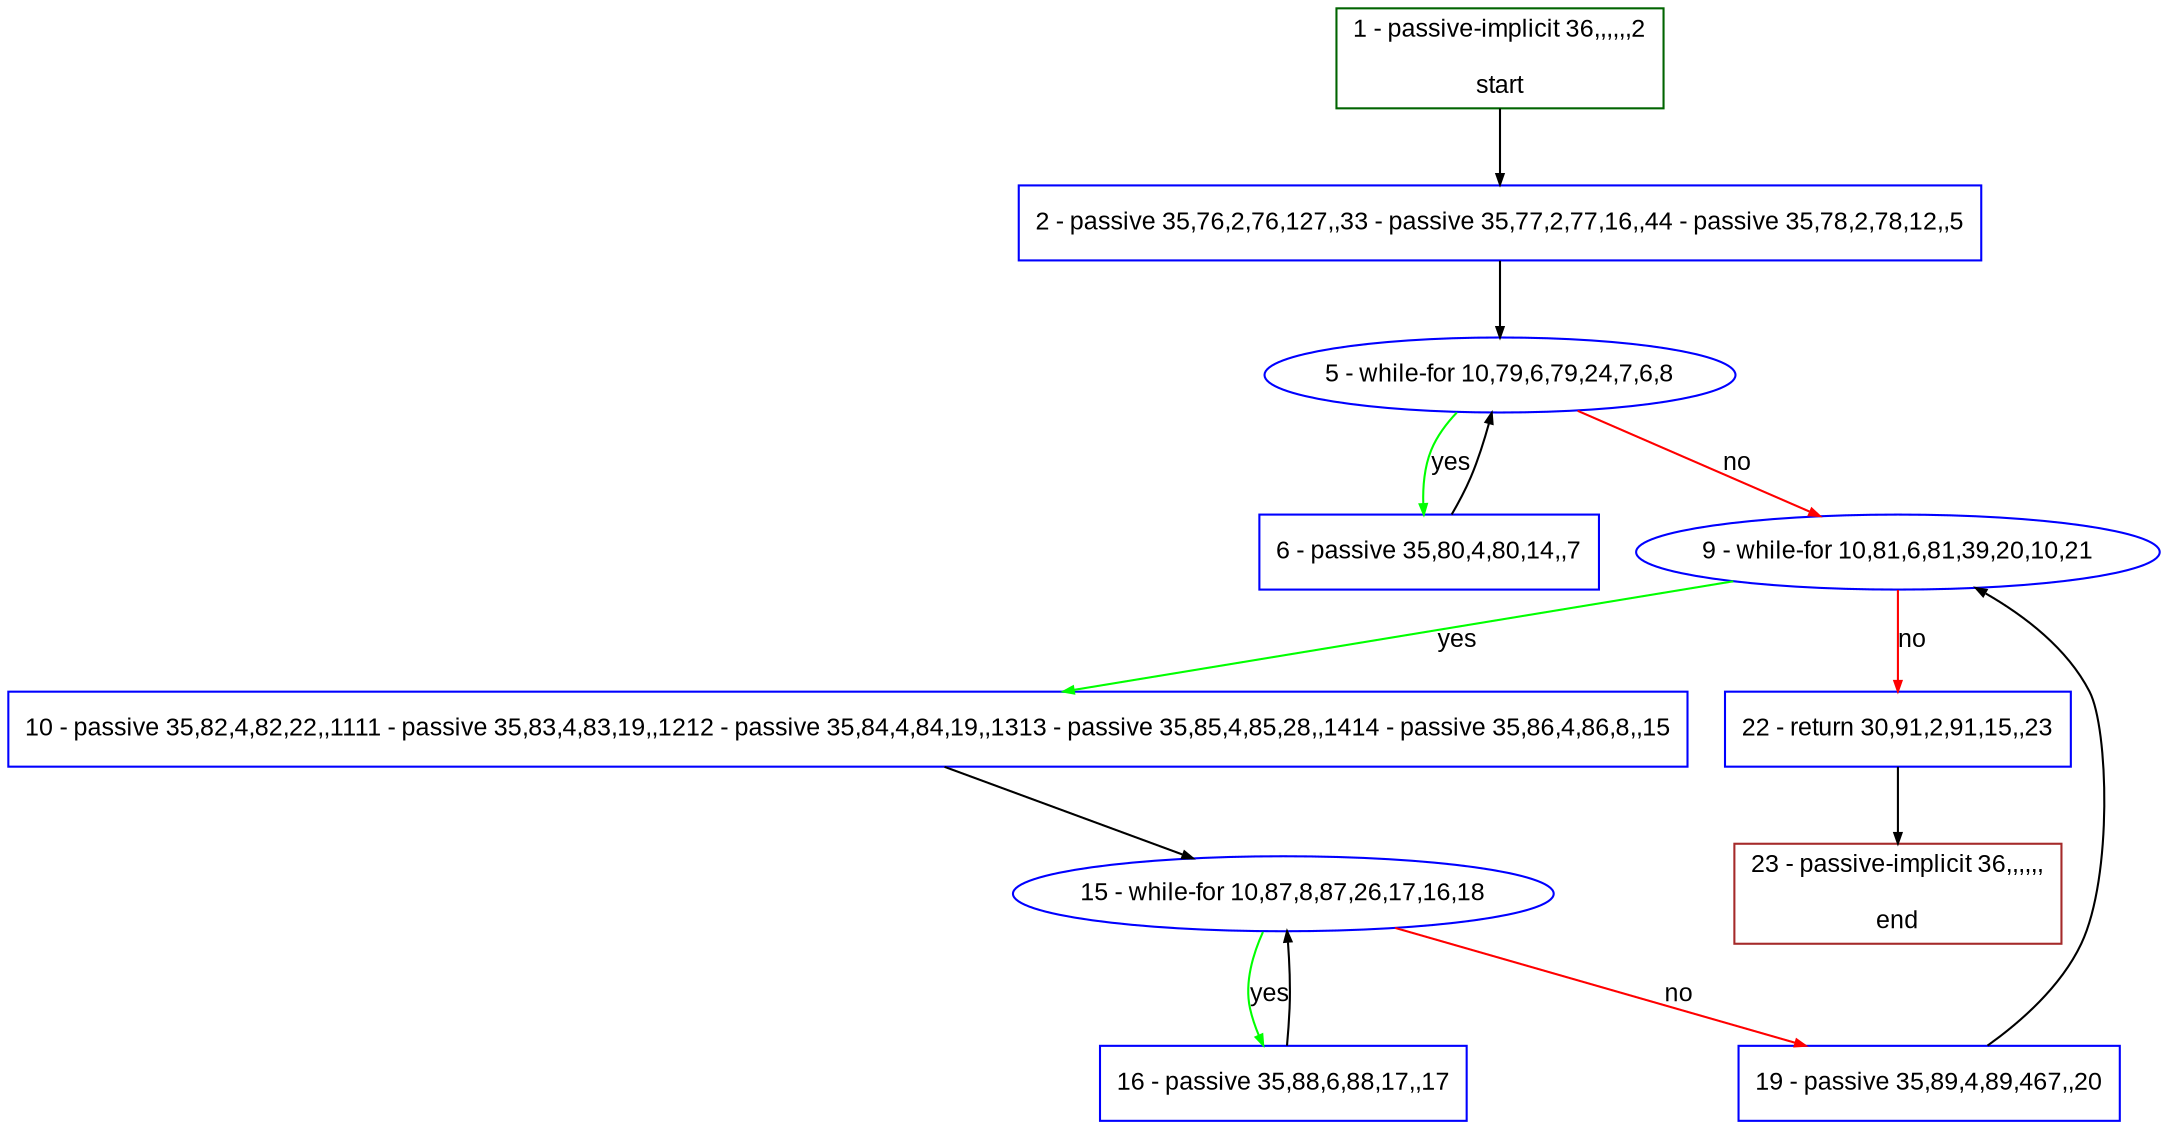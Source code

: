 digraph "" {
  graph [pack="true", label="", fontsize="12", packmode="clust", fontname="Arial", fillcolor="#FFFFCC", bgcolor="white", style="rounded,filled", compound="true"];
  node [node_initialized="no", label="", color="grey", fontsize="12", fillcolor="white", fontname="Arial", style="filled", shape="rectangle", compound="true", fixedsize="false"];
  edge [fontcolor="black", arrowhead="normal", arrowtail="none", arrowsize="0.5", ltail="", label="", color="black", fontsize="12", lhead="", fontname="Arial", dir="forward", compound="true"];
  __N1 [label="2 - passive 35,76,2,76,127,,33 - passive 35,77,2,77,16,,44 - passive 35,78,2,78,12,,5", color="#0000ff", fillcolor="#ffffff", style="filled", shape="box"];
  __N2 [label="1 - passive-implicit 36,,,,,,2\n\nstart", color="#006400", fillcolor="#ffffff", style="filled", shape="box"];
  __N3 [label="5 - while-for 10,79,6,79,24,7,6,8", color="#0000ff", fillcolor="#ffffff", style="filled", shape="oval"];
  __N4 [label="6 - passive 35,80,4,80,14,,7", color="#0000ff", fillcolor="#ffffff", style="filled", shape="box"];
  __N5 [label="9 - while-for 10,81,6,81,39,20,10,21", color="#0000ff", fillcolor="#ffffff", style="filled", shape="oval"];
  __N6 [label="10 - passive 35,82,4,82,22,,1111 - passive 35,83,4,83,19,,1212 - passive 35,84,4,84,19,,1313 - passive 35,85,4,85,28,,1414 - passive 35,86,4,86,8,,15", color="#0000ff", fillcolor="#ffffff", style="filled", shape="box"];
  __N7 [label="22 - return 30,91,2,91,15,,23", color="#0000ff", fillcolor="#ffffff", style="filled", shape="box"];
  __N8 [label="15 - while-for 10,87,8,87,26,17,16,18", color="#0000ff", fillcolor="#ffffff", style="filled", shape="oval"];
  __N9 [label="16 - passive 35,88,6,88,17,,17", color="#0000ff", fillcolor="#ffffff", style="filled", shape="box"];
  __N10 [label="19 - passive 35,89,4,89,467,,20", color="#0000ff", fillcolor="#ffffff", style="filled", shape="box"];
  __N11 [label="23 - passive-implicit 36,,,,,,\n\nend", color="#a52a2a", fillcolor="#ffffff", style="filled", shape="box"];
  __N2 -> __N1 [arrowhead="normal", arrowtail="none", color="#000000", label="", dir="forward"];
  __N1 -> __N3 [arrowhead="normal", arrowtail="none", color="#000000", label="", dir="forward"];
  __N3 -> __N4 [arrowhead="normal", arrowtail="none", color="#00ff00", label="yes", dir="forward"];
  __N4 -> __N3 [arrowhead="normal", arrowtail="none", color="#000000", label="", dir="forward"];
  __N3 -> __N5 [arrowhead="normal", arrowtail="none", color="#ff0000", label="no", dir="forward"];
  __N5 -> __N6 [arrowhead="normal", arrowtail="none", color="#00ff00", label="yes", dir="forward"];
  __N5 -> __N7 [arrowhead="normal", arrowtail="none", color="#ff0000", label="no", dir="forward"];
  __N6 -> __N8 [arrowhead="normal", arrowtail="none", color="#000000", label="", dir="forward"];
  __N8 -> __N9 [arrowhead="normal", arrowtail="none", color="#00ff00", label="yes", dir="forward"];
  __N9 -> __N8 [arrowhead="normal", arrowtail="none", color="#000000", label="", dir="forward"];
  __N8 -> __N10 [arrowhead="normal", arrowtail="none", color="#ff0000", label="no", dir="forward"];
  __N10 -> __N5 [arrowhead="normal", arrowtail="none", color="#000000", label="", dir="forward"];
  __N7 -> __N11 [arrowhead="normal", arrowtail="none", color="#000000", label="", dir="forward"];
}

